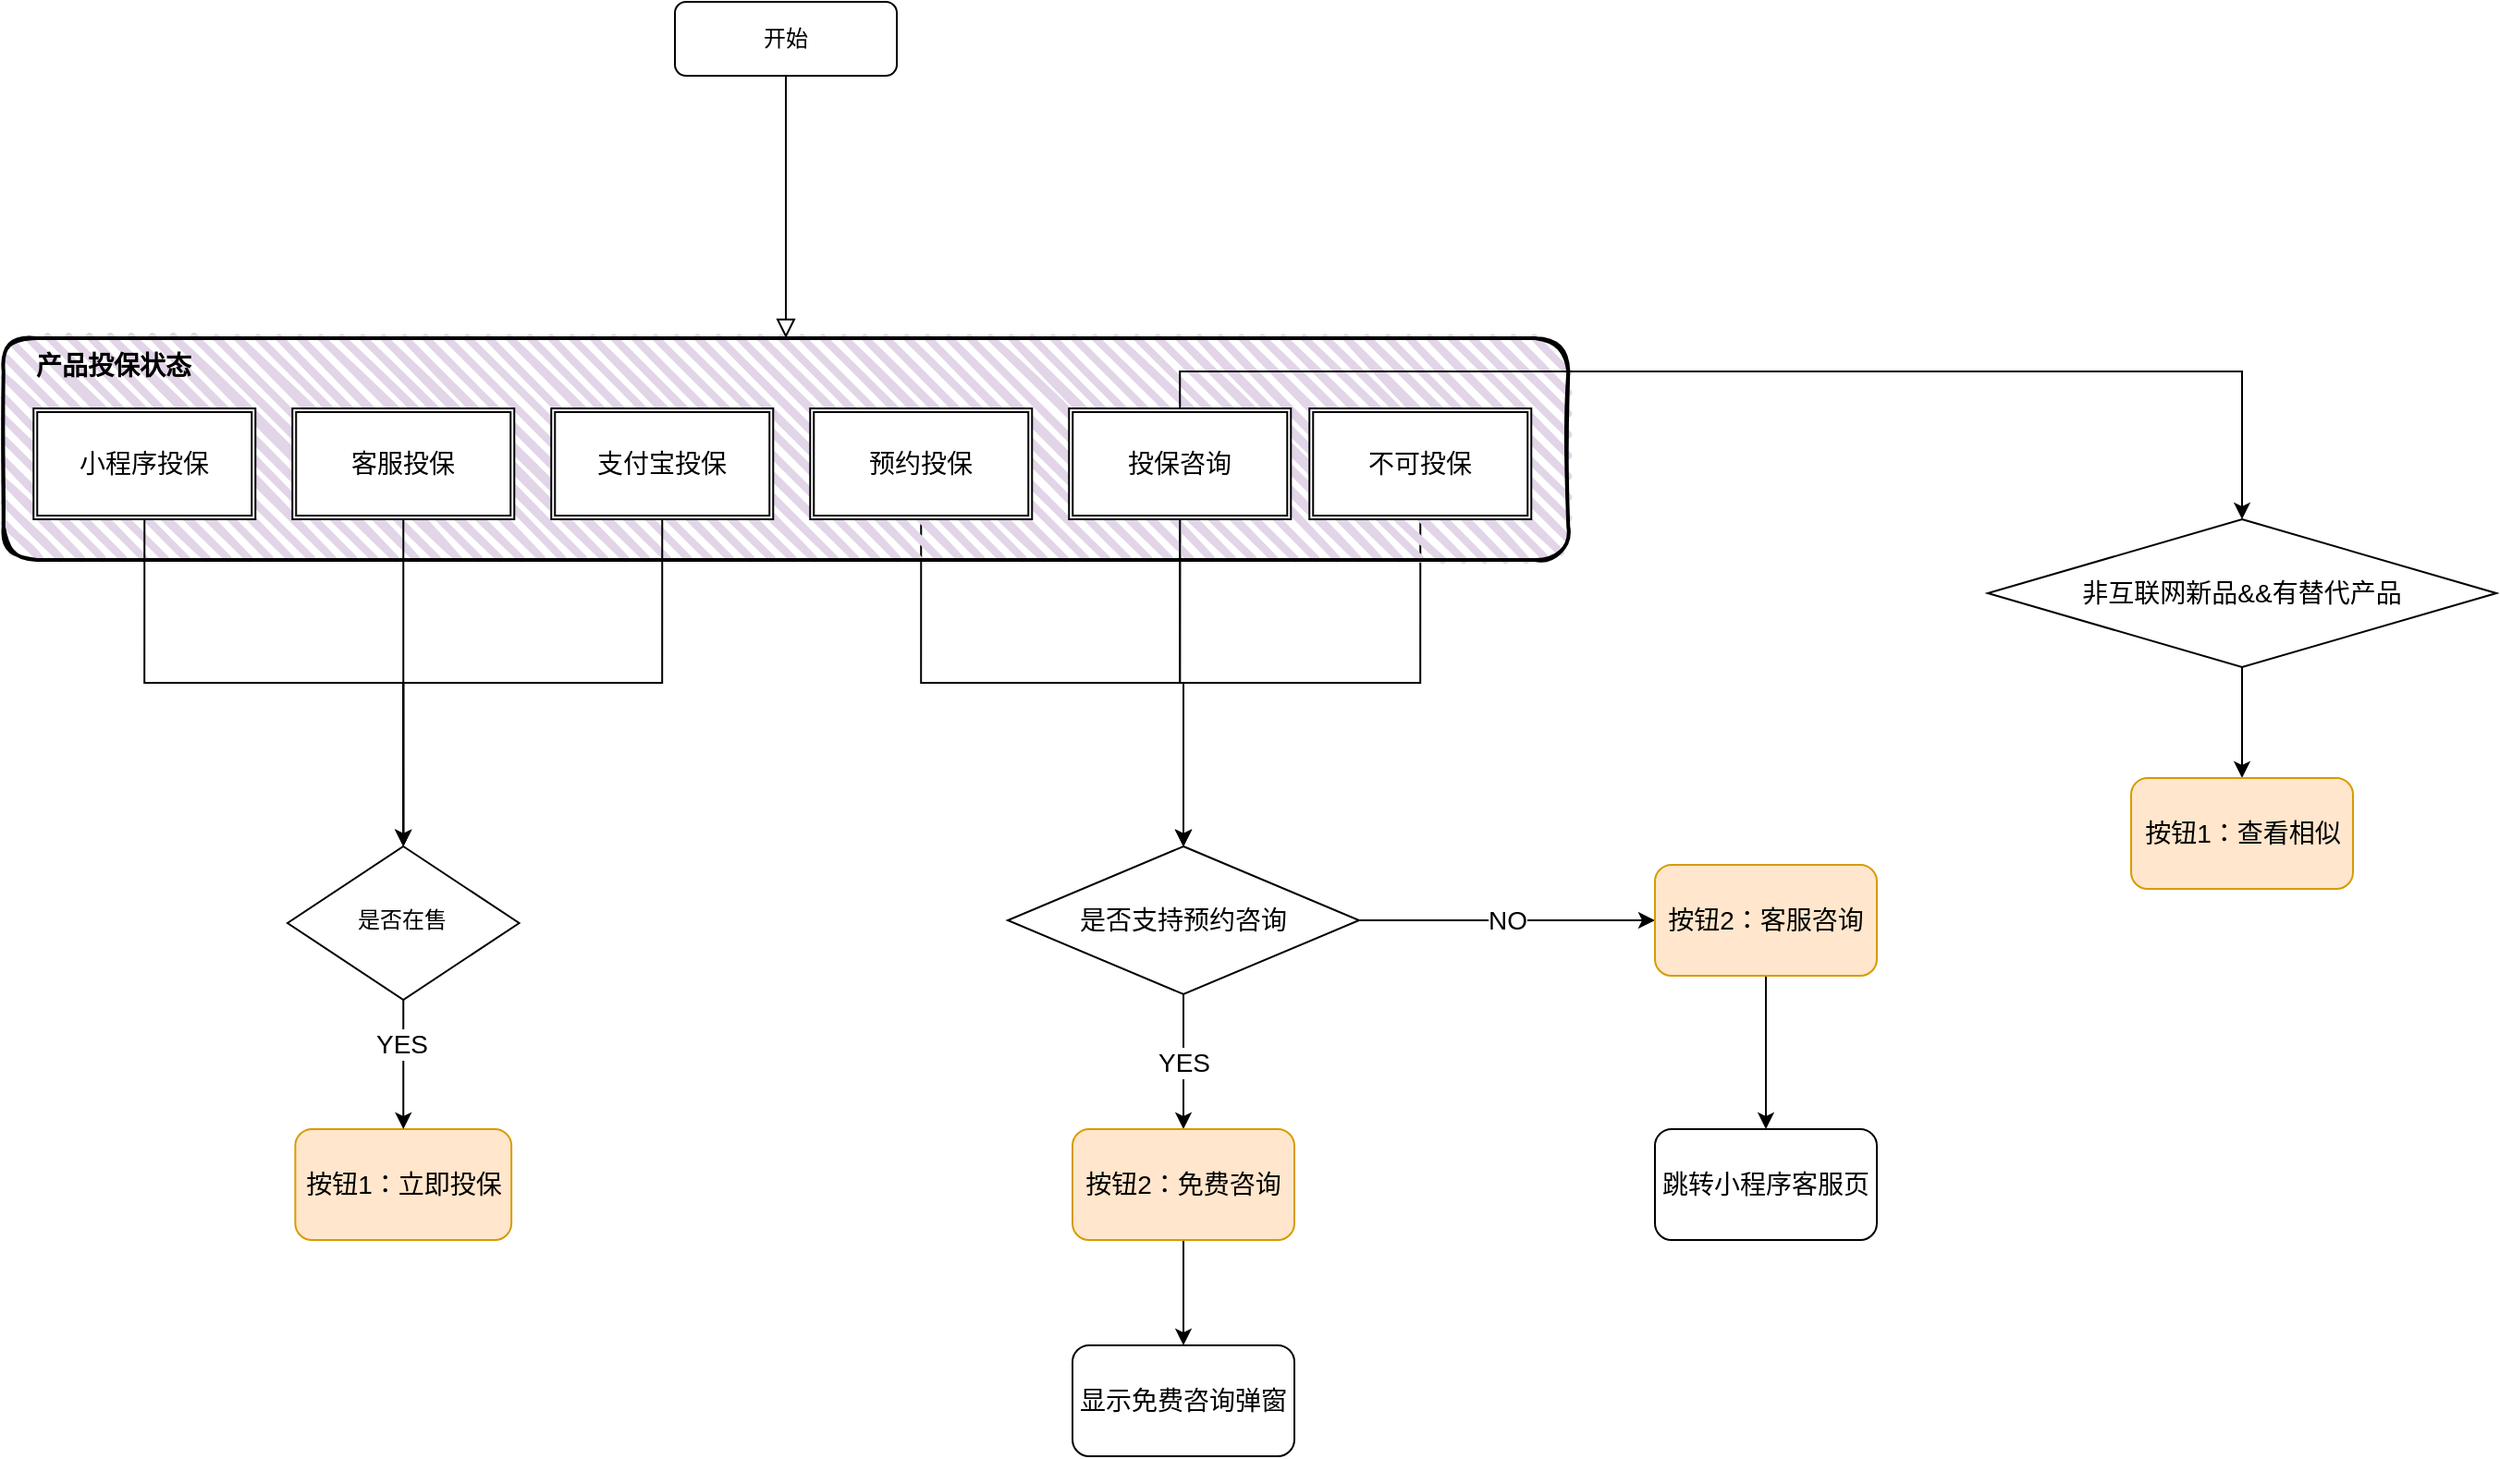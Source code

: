 <mxfile version="18.0.1" type="github">
  <diagram id="C5RBs43oDa-KdzZeNtuy" name="Page-1">
    <mxGraphModel dx="2719" dy="835" grid="1" gridSize="10" guides="1" tooltips="1" connect="1" arrows="1" fold="1" page="1" pageScale="1" pageWidth="1169" pageHeight="1654" math="0" shadow="0">
      <root>
        <mxCell id="WIyWlLk6GJQsqaUBKTNV-0" />
        <mxCell id="WIyWlLk6GJQsqaUBKTNV-1" parent="WIyWlLk6GJQsqaUBKTNV-0" />
        <mxCell id="WIyWlLk6GJQsqaUBKTNV-2" value="" style="rounded=0;html=1;jettySize=auto;orthogonalLoop=1;fontSize=11;endArrow=block;endFill=0;endSize=8;strokeWidth=1;shadow=0;labelBackgroundColor=none;edgeStyle=orthogonalEdgeStyle;entryX=0.5;entryY=0;entryDx=0;entryDy=0;" parent="WIyWlLk6GJQsqaUBKTNV-1" source="WIyWlLk6GJQsqaUBKTNV-3" target="EOSQG9518vQoy9oQ-2eD-2" edge="1">
          <mxGeometry relative="1" as="geometry">
            <mxPoint x="220" y="250" as="targetPoint" />
          </mxGeometry>
        </mxCell>
        <mxCell id="WIyWlLk6GJQsqaUBKTNV-3" value="开始" style="rounded=1;whiteSpace=wrap;html=1;fontSize=12;glass=0;strokeWidth=1;shadow=0;" parent="WIyWlLk6GJQsqaUBKTNV-1" vertex="1">
          <mxGeometry x="160.01" y="230" width="120" height="40" as="geometry" />
        </mxCell>
        <mxCell id="EOSQG9518vQoy9oQ-2eD-18" style="edgeStyle=orthogonalEdgeStyle;rounded=0;orthogonalLoop=1;jettySize=auto;html=1;exitX=0.5;exitY=1;exitDx=0;exitDy=0;entryX=0.5;entryY=0;entryDx=0;entryDy=0;fontSize=14;" edge="1" parent="WIyWlLk6GJQsqaUBKTNV-1" source="EOSQG9518vQoy9oQ-2eD-7" target="EOSQG9518vQoy9oQ-2eD-17">
          <mxGeometry relative="1" as="geometry" />
        </mxCell>
        <mxCell id="EOSQG9518vQoy9oQ-2eD-19" style="edgeStyle=orthogonalEdgeStyle;rounded=0;orthogonalLoop=1;jettySize=auto;html=1;exitX=0.5;exitY=1;exitDx=0;exitDy=0;fontSize=14;entryX=0.5;entryY=0;entryDx=0;entryDy=0;" edge="1" parent="WIyWlLk6GJQsqaUBKTNV-1" source="EOSQG9518vQoy9oQ-2eD-8" target="EOSQG9518vQoy9oQ-2eD-17">
          <mxGeometry relative="1" as="geometry">
            <mxPoint x="390" y="670" as="targetPoint" />
          </mxGeometry>
        </mxCell>
        <mxCell id="EOSQG9518vQoy9oQ-2eD-20" style="edgeStyle=orthogonalEdgeStyle;rounded=0;orthogonalLoop=1;jettySize=auto;html=1;exitX=0.5;exitY=1;exitDx=0;exitDy=0;fontSize=14;entryX=0.5;entryY=0;entryDx=0;entryDy=0;" edge="1" parent="WIyWlLk6GJQsqaUBKTNV-1" source="EOSQG9518vQoy9oQ-2eD-9" target="EOSQG9518vQoy9oQ-2eD-17">
          <mxGeometry relative="1" as="geometry">
            <mxPoint x="390" y="670" as="targetPoint" />
          </mxGeometry>
        </mxCell>
        <mxCell id="EOSQG9518vQoy9oQ-2eD-15" value="按钮1：立即投保" style="rounded=1;whiteSpace=wrap;html=1;fillStyle=hachure;fontSize=14;fillColor=#ffe6cc;strokeColor=#d79b00;" vertex="1" parent="WIyWlLk6GJQsqaUBKTNV-1">
          <mxGeometry x="-45.3" y="840" width="116.87" height="60" as="geometry" />
        </mxCell>
        <mxCell id="EOSQG9518vQoy9oQ-2eD-31" value="YES" style="edgeStyle=orthogonalEdgeStyle;rounded=0;orthogonalLoop=1;jettySize=auto;html=1;fontSize=14;" edge="1" parent="WIyWlLk6GJQsqaUBKTNV-1" source="EOSQG9518vQoy9oQ-2eD-17" target="EOSQG9518vQoy9oQ-2eD-30">
          <mxGeometry relative="1" as="geometry" />
        </mxCell>
        <mxCell id="EOSQG9518vQoy9oQ-2eD-63" value="NO" style="edgeStyle=orthogonalEdgeStyle;rounded=0;orthogonalLoop=1;jettySize=auto;html=1;exitX=1;exitY=0.5;exitDx=0;exitDy=0;entryX=0;entryY=0.5;entryDx=0;entryDy=0;fontSize=14;fontColor=#000000;" edge="1" parent="WIyWlLk6GJQsqaUBKTNV-1" source="EOSQG9518vQoy9oQ-2eD-17" target="EOSQG9518vQoy9oQ-2eD-34">
          <mxGeometry relative="1" as="geometry" />
        </mxCell>
        <mxCell id="EOSQG9518vQoy9oQ-2eD-17" value="是否支持预约咨询" style="rhombus;whiteSpace=wrap;html=1;fillStyle=hachure;fontSize=14;" vertex="1" parent="WIyWlLk6GJQsqaUBKTNV-1">
          <mxGeometry x="340" y="687" width="190" height="80" as="geometry" />
        </mxCell>
        <mxCell id="EOSQG9518vQoy9oQ-2eD-28" value="" style="group" vertex="1" connectable="0" parent="WIyWlLk6GJQsqaUBKTNV-1">
          <mxGeometry x="-203.12" y="412" width="846.25" height="120" as="geometry" />
        </mxCell>
        <mxCell id="EOSQG9518vQoy9oQ-2eD-2" value="&lt;b&gt;&lt;font style=&quot;font-size: 14px;&quot;&gt;&amp;nbsp; &amp;nbsp; 产品投保状态&lt;/font&gt;&lt;/b&gt;" style="rounded=1;whiteSpace=wrap;html=1;strokeWidth=2;fillWeight=4;hachureGap=8;hachureAngle=45;fillColor=#E1D5E7;sketch=1;gradientColor=#ffffff;fillStyle=hachure;align=left;horizontal=1;verticalAlign=top;" vertex="1" parent="EOSQG9518vQoy9oQ-2eD-28">
          <mxGeometry width="846.25" height="120" as="geometry" />
        </mxCell>
        <mxCell id="EOSQG9518vQoy9oQ-2eD-3" value="小程序投保" style="shape=ext;double=1;rounded=0;whiteSpace=wrap;html=1;fillStyle=hachure;fontSize=14;" vertex="1" parent="EOSQG9518vQoy9oQ-2eD-28">
          <mxGeometry x="16.25" y="38" width="120" height="60" as="geometry" />
        </mxCell>
        <mxCell id="EOSQG9518vQoy9oQ-2eD-5" value="客服投保" style="shape=ext;double=1;rounded=0;whiteSpace=wrap;html=1;fillStyle=hachure;fontSize=14;" vertex="1" parent="EOSQG9518vQoy9oQ-2eD-28">
          <mxGeometry x="156.25" y="38" width="120" height="60" as="geometry" />
        </mxCell>
        <mxCell id="EOSQG9518vQoy9oQ-2eD-6" value="支付宝投保" style="shape=ext;double=1;rounded=0;whiteSpace=wrap;html=1;fillStyle=hachure;fontSize=14;" vertex="1" parent="EOSQG9518vQoy9oQ-2eD-28">
          <mxGeometry x="296.25" y="38" width="120" height="60" as="geometry" />
        </mxCell>
        <mxCell id="EOSQG9518vQoy9oQ-2eD-7" value="预约投保" style="shape=ext;double=1;rounded=0;whiteSpace=wrap;html=1;fillStyle=hachure;fontSize=14;" vertex="1" parent="EOSQG9518vQoy9oQ-2eD-28">
          <mxGeometry x="436.25" y="38" width="120" height="60" as="geometry" />
        </mxCell>
        <mxCell id="EOSQG9518vQoy9oQ-2eD-8" value="投保咨询" style="shape=ext;double=1;rounded=0;whiteSpace=wrap;html=1;fillStyle=hachure;fontSize=14;" vertex="1" parent="EOSQG9518vQoy9oQ-2eD-28">
          <mxGeometry x="576.25" y="38" width="120" height="60" as="geometry" />
        </mxCell>
        <mxCell id="EOSQG9518vQoy9oQ-2eD-9" value="不可投保" style="shape=ext;double=1;rounded=0;whiteSpace=wrap;html=1;fillStyle=hachure;fontSize=14;" vertex="1" parent="EOSQG9518vQoy9oQ-2eD-28">
          <mxGeometry x="706.25" y="38" width="120" height="60" as="geometry" />
        </mxCell>
        <mxCell id="EOSQG9518vQoy9oQ-2eD-39" value="" style="edgeStyle=orthogonalEdgeStyle;rounded=0;orthogonalLoop=1;jettySize=auto;html=1;fontSize=14;fontColor=#000000;" edge="1" parent="WIyWlLk6GJQsqaUBKTNV-1" source="EOSQG9518vQoy9oQ-2eD-30" target="EOSQG9518vQoy9oQ-2eD-38">
          <mxGeometry relative="1" as="geometry" />
        </mxCell>
        <mxCell id="EOSQG9518vQoy9oQ-2eD-30" value="按钮2：免费咨询" style="rounded=1;whiteSpace=wrap;html=1;fontSize=14;fillStyle=hachure;fillColor=#ffe6cc;strokeColor=#d79b00;" vertex="1" parent="WIyWlLk6GJQsqaUBKTNV-1">
          <mxGeometry x="375" y="840" width="120" height="60" as="geometry" />
        </mxCell>
        <mxCell id="EOSQG9518vQoy9oQ-2eD-36" style="edgeStyle=orthogonalEdgeStyle;rounded=0;orthogonalLoop=1;jettySize=auto;html=1;exitX=0.5;exitY=1;exitDx=0;exitDy=0;fontSize=14;fontColor=#000000;entryX=0.5;entryY=0;entryDx=0;entryDy=0;" edge="1" parent="WIyWlLk6GJQsqaUBKTNV-1" source="EOSQG9518vQoy9oQ-2eD-34" target="EOSQG9518vQoy9oQ-2eD-37">
          <mxGeometry relative="1" as="geometry">
            <mxPoint x="714.87" y="810" as="targetPoint" />
          </mxGeometry>
        </mxCell>
        <mxCell id="EOSQG9518vQoy9oQ-2eD-34" value="按钮2：客服咨询" style="rounded=1;whiteSpace=wrap;html=1;fontSize=14;fillStyle=hachure;fillColor=#ffe6cc;strokeColor=#d79b00;" vertex="1" parent="WIyWlLk6GJQsqaUBKTNV-1">
          <mxGeometry x="690" y="697" width="120" height="60" as="geometry" />
        </mxCell>
        <mxCell id="EOSQG9518vQoy9oQ-2eD-37" value="跳转小程序客服页" style="rounded=1;whiteSpace=wrap;html=1;fillStyle=hachure;fontSize=14;fontColor=#000000;fillColor=#FFFFFF;gradientColor=none;" vertex="1" parent="WIyWlLk6GJQsqaUBKTNV-1">
          <mxGeometry x="690" y="840" width="120" height="60" as="geometry" />
        </mxCell>
        <mxCell id="EOSQG9518vQoy9oQ-2eD-38" value="显示免费咨询弹窗" style="rounded=1;whiteSpace=wrap;html=1;fontSize=14;fillStyle=hachure;" vertex="1" parent="WIyWlLk6GJQsqaUBKTNV-1">
          <mxGeometry x="375" y="957" width="120" height="60" as="geometry" />
        </mxCell>
        <mxCell id="EOSQG9518vQoy9oQ-2eD-51" style="edgeStyle=orthogonalEdgeStyle;rounded=0;orthogonalLoop=1;jettySize=auto;html=1;exitX=0.5;exitY=1;exitDx=0;exitDy=0;entryX=0.5;entryY=0;entryDx=0;entryDy=0;fontSize=14;fontColor=#000000;" edge="1" parent="WIyWlLk6GJQsqaUBKTNV-1" source="EOSQG9518vQoy9oQ-2eD-46" target="EOSQG9518vQoy9oQ-2eD-15">
          <mxGeometry relative="1" as="geometry" />
        </mxCell>
        <mxCell id="EOSQG9518vQoy9oQ-2eD-52" value="YES" style="edgeLabel;html=1;align=center;verticalAlign=middle;resizable=0;points=[];fontSize=14;fontColor=#000000;" vertex="1" connectable="0" parent="EOSQG9518vQoy9oQ-2eD-51">
          <mxGeometry x="-0.325" y="-1" relative="1" as="geometry">
            <mxPoint as="offset" />
          </mxGeometry>
        </mxCell>
        <mxCell id="EOSQG9518vQoy9oQ-2eD-46" value="是否在售" style="rhombus;whiteSpace=wrap;html=1;shadow=0;fontFamily=Helvetica;fontSize=12;align=center;strokeWidth=1;spacing=6;spacingTop=-4;" vertex="1" parent="WIyWlLk6GJQsqaUBKTNV-1">
          <mxGeometry x="-49.52" y="687" width="125.3" height="83" as="geometry" />
        </mxCell>
        <mxCell id="EOSQG9518vQoy9oQ-2eD-48" style="edgeStyle=orthogonalEdgeStyle;rounded=0;orthogonalLoop=1;jettySize=auto;html=1;exitX=0.5;exitY=1;exitDx=0;exitDy=0;entryX=0.5;entryY=0;entryDx=0;entryDy=0;fontSize=14;fontColor=#000000;" edge="1" parent="WIyWlLk6GJQsqaUBKTNV-1" source="EOSQG9518vQoy9oQ-2eD-5" target="EOSQG9518vQoy9oQ-2eD-46">
          <mxGeometry relative="1" as="geometry" />
        </mxCell>
        <mxCell id="EOSQG9518vQoy9oQ-2eD-49" style="edgeStyle=orthogonalEdgeStyle;rounded=0;orthogonalLoop=1;jettySize=auto;html=1;exitX=0.5;exitY=1;exitDx=0;exitDy=0;entryX=0.5;entryY=0;entryDx=0;entryDy=0;fontSize=14;fontColor=#000000;" edge="1" parent="WIyWlLk6GJQsqaUBKTNV-1" source="EOSQG9518vQoy9oQ-2eD-6" target="EOSQG9518vQoy9oQ-2eD-46">
          <mxGeometry relative="1" as="geometry" />
        </mxCell>
        <mxCell id="EOSQG9518vQoy9oQ-2eD-50" style="edgeStyle=orthogonalEdgeStyle;rounded=0;orthogonalLoop=1;jettySize=auto;html=1;exitX=0.5;exitY=1;exitDx=0;exitDy=0;entryX=0.5;entryY=0;entryDx=0;entryDy=0;fontSize=14;fontColor=#000000;" edge="1" parent="WIyWlLk6GJQsqaUBKTNV-1" source="EOSQG9518vQoy9oQ-2eD-3" target="EOSQG9518vQoy9oQ-2eD-46">
          <mxGeometry relative="1" as="geometry" />
        </mxCell>
        <mxCell id="EOSQG9518vQoy9oQ-2eD-55" style="edgeStyle=orthogonalEdgeStyle;rounded=0;orthogonalLoop=1;jettySize=auto;html=1;exitX=0.5;exitY=1;exitDx=0;exitDy=0;entryX=0.5;entryY=0;entryDx=0;entryDy=0;fontSize=14;fontColor=#000000;" edge="1" parent="WIyWlLk6GJQsqaUBKTNV-1" source="EOSQG9518vQoy9oQ-2eD-8" target="EOSQG9518vQoy9oQ-2eD-17">
          <mxGeometry relative="1" as="geometry" />
        </mxCell>
        <mxCell id="EOSQG9518vQoy9oQ-2eD-59" style="edgeStyle=orthogonalEdgeStyle;rounded=0;orthogonalLoop=1;jettySize=auto;html=1;exitX=0.5;exitY=0;exitDx=0;exitDy=0;fontSize=14;fontColor=#000000;entryX=0.5;entryY=0;entryDx=0;entryDy=0;" edge="1" parent="WIyWlLk6GJQsqaUBKTNV-1" source="EOSQG9518vQoy9oQ-2eD-8" target="EOSQG9518vQoy9oQ-2eD-61">
          <mxGeometry relative="1" as="geometry">
            <mxPoint x="840" y="530" as="targetPoint" />
          </mxGeometry>
        </mxCell>
        <mxCell id="EOSQG9518vQoy9oQ-2eD-60" style="edgeStyle=orthogonalEdgeStyle;rounded=0;orthogonalLoop=1;jettySize=auto;html=1;exitX=0.5;exitY=1;exitDx=0;exitDy=0;fontSize=14;fontColor=#000000;entryX=0.5;entryY=0;entryDx=0;entryDy=0;" edge="1" parent="WIyWlLk6GJQsqaUBKTNV-1" source="EOSQG9518vQoy9oQ-2eD-61" target="EOSQG9518vQoy9oQ-2eD-62">
          <mxGeometry relative="1" as="geometry">
            <mxPoint x="1008" y="670" as="targetPoint" />
          </mxGeometry>
        </mxCell>
        <mxCell id="EOSQG9518vQoy9oQ-2eD-61" value="&lt;font&gt;非互联网新品&amp;amp;&amp;amp;有替代产品&lt;/font&gt;" style="rhombus;whiteSpace=wrap;html=1;fillStyle=hachure;fontSize=14;fontColor=#000000;" vertex="1" parent="WIyWlLk6GJQsqaUBKTNV-1">
          <mxGeometry x="870" y="510" width="275" height="80" as="geometry" />
        </mxCell>
        <mxCell id="EOSQG9518vQoy9oQ-2eD-62" value="按钮1：查看相似" style="rounded=1;whiteSpace=wrap;html=1;fontSize=14;fillStyle=hachure;fillColor=#ffe6cc;strokeColor=#d79b00;" vertex="1" parent="WIyWlLk6GJQsqaUBKTNV-1">
          <mxGeometry x="947.5" y="650" width="120" height="60" as="geometry" />
        </mxCell>
      </root>
    </mxGraphModel>
  </diagram>
</mxfile>
